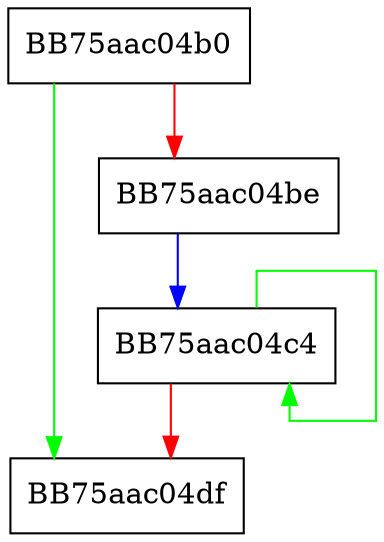 digraph Reset {
  node [shape="box"];
  graph [splines=ortho];
  BB75aac04b0 -> BB75aac04df [color="green"];
  BB75aac04b0 -> BB75aac04be [color="red"];
  BB75aac04be -> BB75aac04c4 [color="blue"];
  BB75aac04c4 -> BB75aac04c4 [color="green"];
  BB75aac04c4 -> BB75aac04df [color="red"];
}